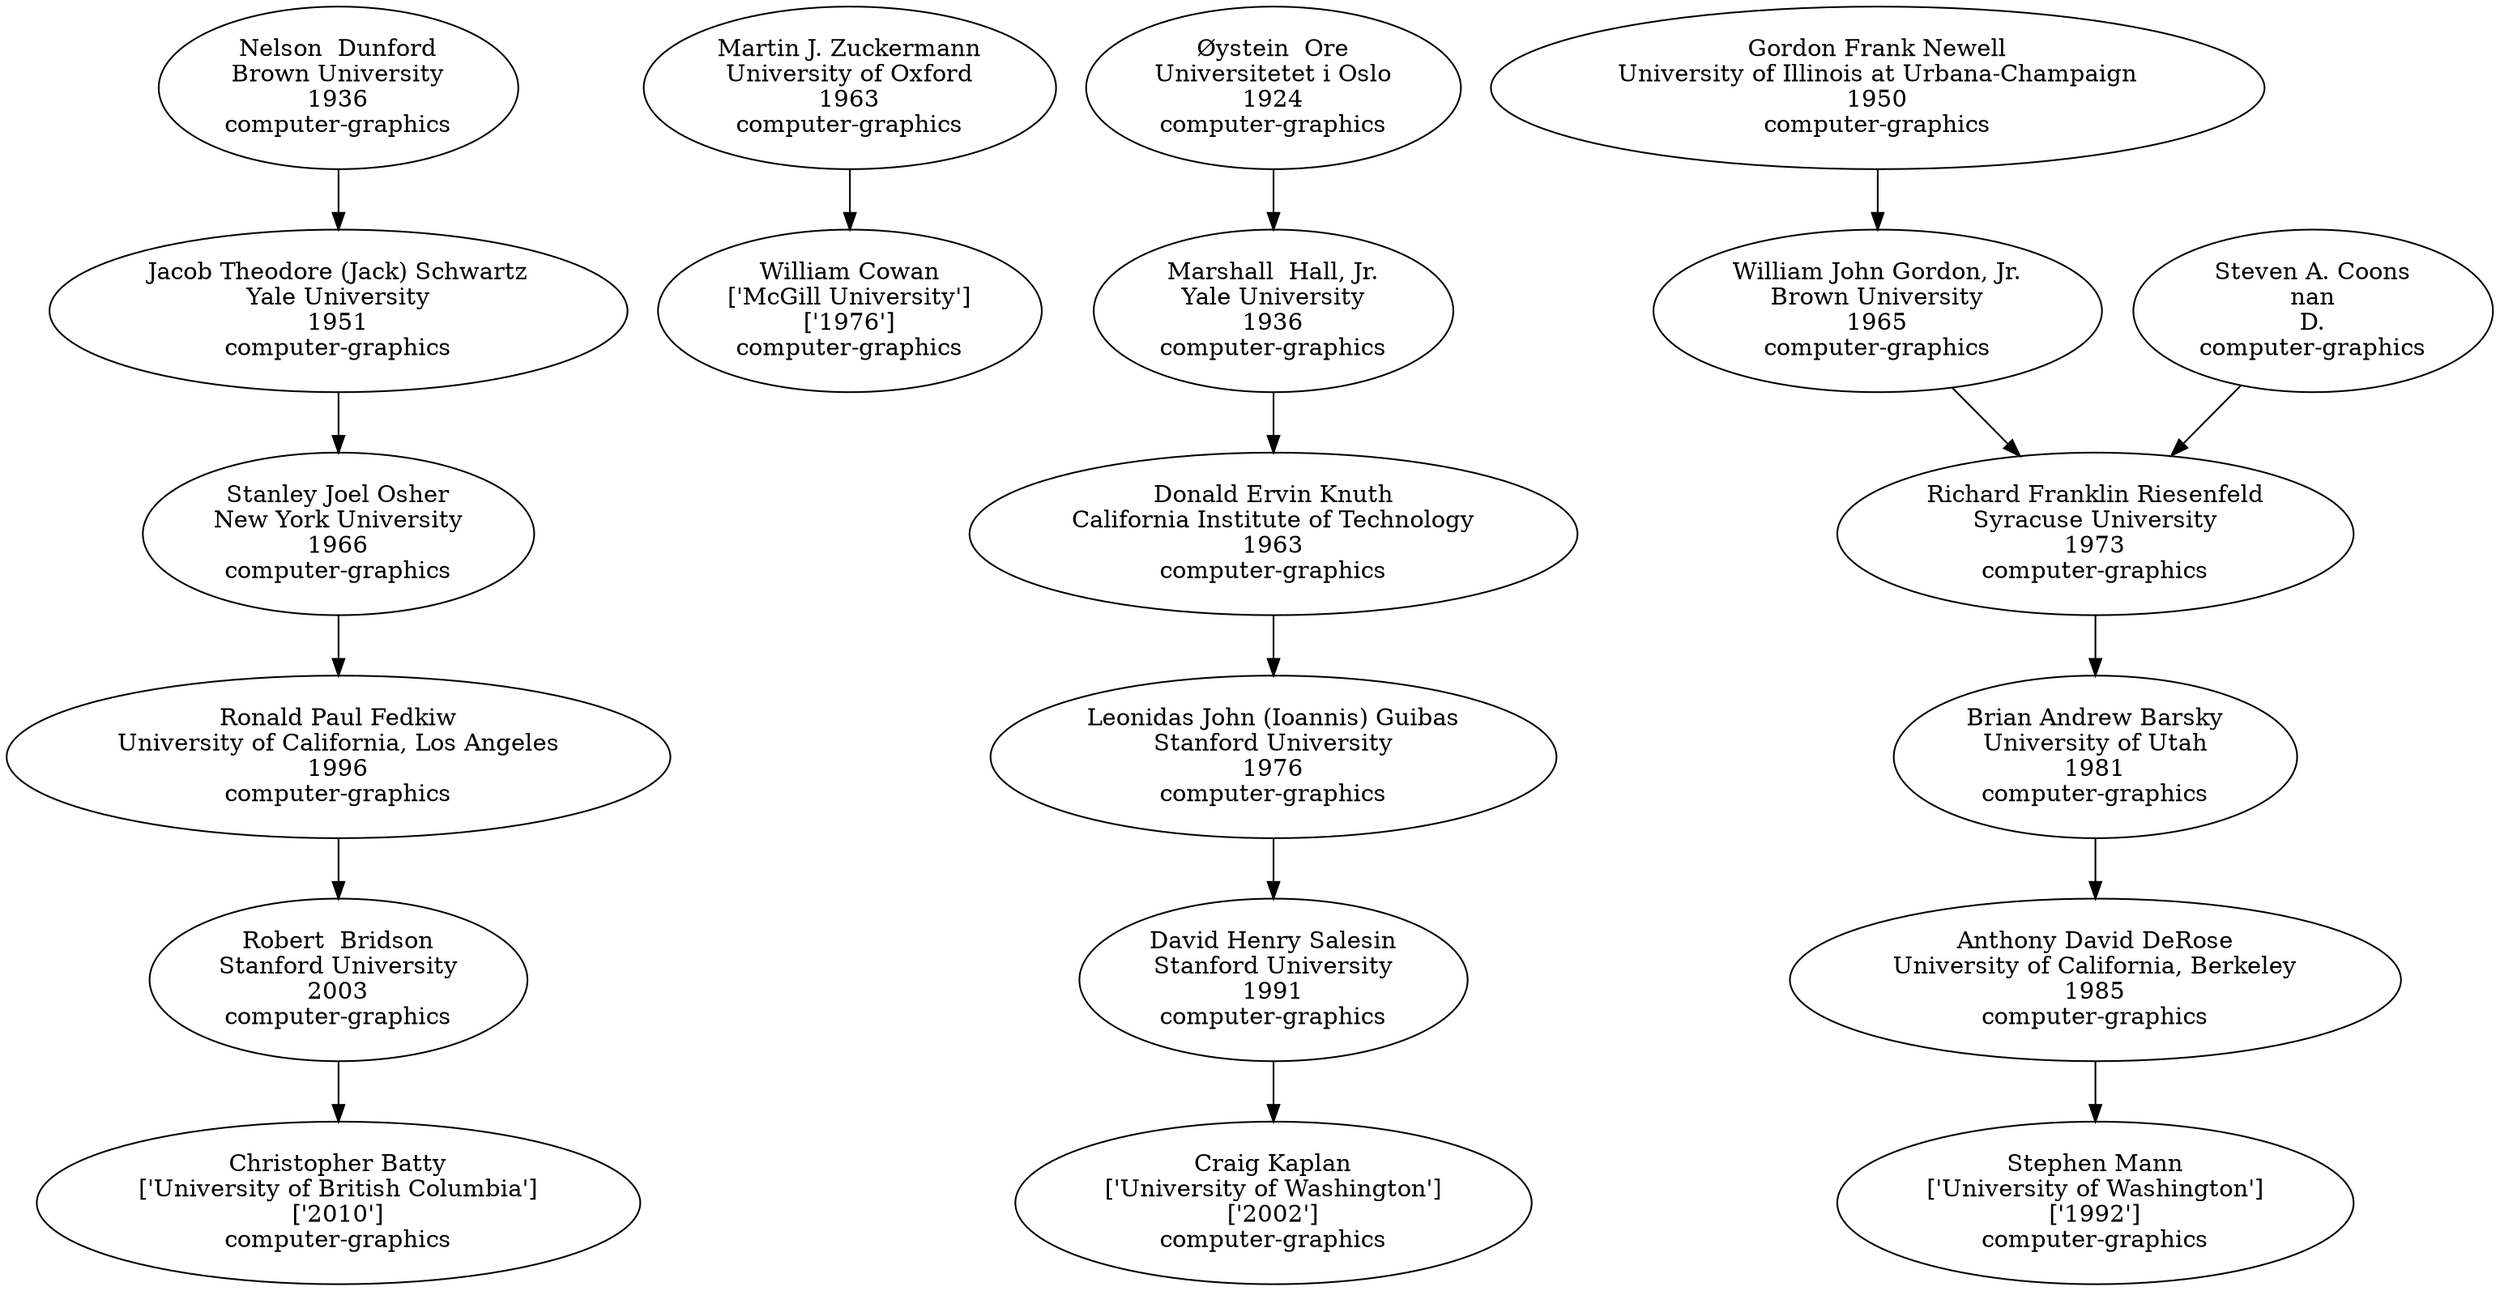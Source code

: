 digraph "Academic Genealogy for computer-graphics" {
	147355 [label="Christopher Batty
['University of British Columbia']
['2010']
computer-graphics" fillcolor=blue]
	66906 [label="William Cowan
['McGill University']
['1976']
computer-graphics" fillcolor=blue]
	78067 [label="Craig Kaplan
['University of Washington']
['2002']
computer-graphics" fillcolor=blue]
	71953 [label="Stephen Mann
['University of Washington']
['1992']
computer-graphics" fillcolor=blue]
	70795 [label="Robert  Bridson
Stanford University
2003
computer-graphics" fillcolor=blue]
	128095 [label="Martin J. Zuckermann
University of Oxford
1963
computer-graphics" fillcolor=blue]
	50412 [label="David Henry Salesin
Stanford University
1991
computer-graphics" fillcolor=blue]
	33763 [label="Anthony David DeRose
University of California, Berkeley
1985
computer-graphics" fillcolor=blue]
	36653 [label="Ronald Paul Fedkiw
University of California, Los Angeles
1996
computer-graphics" fillcolor=blue]
	39940 [label="Leonidas John (Ioannis) Guibas
Stanford University
1976
computer-graphics" fillcolor=blue]
	50070 [label="Brian Andrew Barsky
University of Utah
1981
computer-graphics" fillcolor=blue]
	11645 [label="Stanley Joel Osher
New York University
1966
computer-graphics" fillcolor=blue]
	10416 [label="Donald Ervin Knuth
California Institute of Technology
1963
computer-graphics" fillcolor=blue]
	16454 [label="Richard Franklin Riesenfeld
Syracuse University
1973
computer-graphics" fillcolor=blue]
	13409 [label="Jacob Theodore (Jack) Schwartz
Yale University
1951
computer-graphics" fillcolor=blue]
	6807 [label="Marshall  Hall, Jr.
Yale University
1936
computer-graphics" fillcolor=blue]
	14382 [label="William John Gordon, Jr.
Brown University
1965
computer-graphics" fillcolor=blue]
	96017 [label="Steven A. Coons
nan
D.
computer-graphics" fillcolor=blue]
	4299 [label="Nelson  Dunford
Brown University
1936
computer-graphics" fillcolor=blue]
	11890 [label="Øystein  Ore
Universitetet i Oslo
1924
computer-graphics" fillcolor=blue]
	13797 [label="Gordon Frank Newell
University of Illinois at Urbana-Champaign
1950
computer-graphics" fillcolor=blue]
	70795 -> 147355
	128095 -> 66906
	50412 -> 78067
	33763 -> 71953
	36653 -> 70795
	39940 -> 50412
	50070 -> 33763
	11645 -> 36653
	10416 -> 39940
	16454 -> 50070
	13409 -> 11645
	6807 -> 10416
	14382 -> 16454
	96017 -> 16454
	4299 -> 13409
	11890 -> 6807
	13797 -> 14382
}
